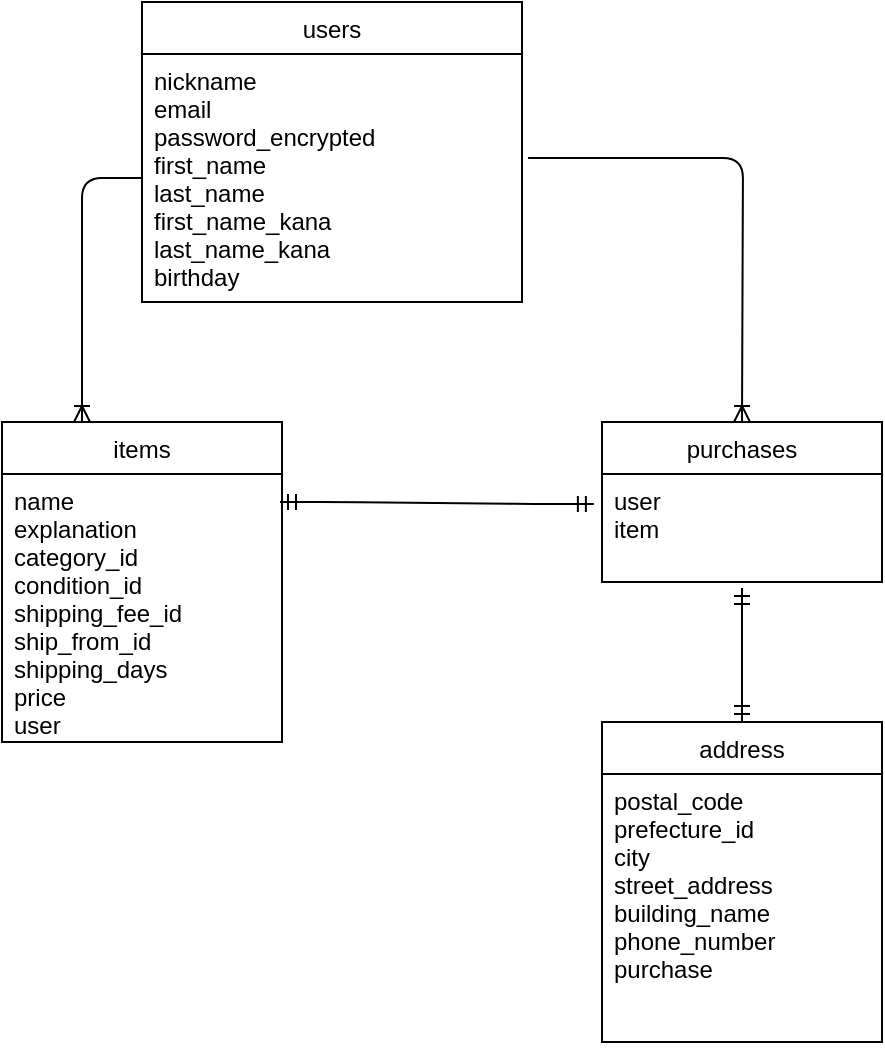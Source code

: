 <mxfile>
    <diagram id="3hfSg-PMopoJMdZvIyub" name="ページ1">
        <mxGraphModel dx="615" dy="580" grid="1" gridSize="10" guides="1" tooltips="1" connect="1" arrows="1" fold="1" page="1" pageScale="1" pageWidth="827" pageHeight="1169" math="0" shadow="0">
            <root>
                <mxCell id="0"/>
                <mxCell id="1" parent="0"/>
                <mxCell id="2" value="users" style="swimlane;fontStyle=0;childLayout=stackLayout;horizontal=1;startSize=26;horizontalStack=0;resizeParent=1;resizeParentMax=0;resizeLast=0;collapsible=1;marginBottom=0;" parent="1" vertex="1">
                    <mxGeometry x="170" y="80" width="190" height="150" as="geometry">
                        <mxRectangle x="170" y="80" width="60" height="26" as="alternateBounds"/>
                    </mxGeometry>
                </mxCell>
                <mxCell id="93" value="nickname&#10;email&#10;password_encrypted&#10;first_name&#10;last_name&#10;first_name_kana&#10;last_name_kana&#10;birthday" style="text;strokeColor=none;fillColor=none;align=left;verticalAlign=top;spacingLeft=4;spacingRight=4;overflow=hidden;rotatable=0;points=[[0,0.5],[1,0.5]];portConstraint=eastwest;spacingTop=0;spacingBottom=0;" parent="2" vertex="1">
                    <mxGeometry y="26" width="190" height="124" as="geometry"/>
                </mxCell>
                <mxCell id="42" value="items" style="swimlane;fontStyle=0;childLayout=stackLayout;horizontal=1;startSize=26;horizontalStack=0;resizeParent=1;resizeParentMax=0;resizeLast=0;collapsible=1;marginBottom=0;" parent="1" vertex="1">
                    <mxGeometry x="100" y="290" width="140" height="160" as="geometry"/>
                </mxCell>
                <mxCell id="43" value="name&#10;explanation&#10;category_id&#10;condition_id&#10;shipping_fee_id&#10;ship_from_id&#10;shipping_days&#10;price&#10;user" style="text;strokeColor=none;fillColor=none;align=left;verticalAlign=top;spacingLeft=4;spacingRight=4;overflow=hidden;rotatable=0;points=[[0,0.5],[1,0.5]];portConstraint=eastwest;" parent="42" vertex="1">
                    <mxGeometry y="26" width="140" height="134" as="geometry"/>
                </mxCell>
                <mxCell id="112" value="" style="fontSize=12;html=1;endArrow=ERoneToMany;fontColor=#f0f0f0;exitX=1.016;exitY=0.419;exitDx=0;exitDy=0;exitPerimeter=0;edgeStyle=orthogonalEdgeStyle;" parent="1" source="93" edge="1">
                    <mxGeometry width="100" height="100" relative="1" as="geometry">
                        <mxPoint x="410" y="320" as="sourcePoint"/>
                        <mxPoint x="470" y="290" as="targetPoint"/>
                    </mxGeometry>
                </mxCell>
                <mxCell id="113" value="" style="fontSize=12;html=1;endArrow=ERoneToMany;fontColor=#f0f0f0;exitX=0;exitY=0.5;exitDx=0;exitDy=0;edgeStyle=elbowEdgeStyle;elbow=vertical;" parent="1" source="93" edge="1">
                    <mxGeometry width="100" height="100" relative="1" as="geometry">
                        <mxPoint x="390" y="150" as="sourcePoint"/>
                        <mxPoint x="140" y="290" as="targetPoint"/>
                        <Array as="points">
                            <mxPoint x="130" y="168"/>
                        </Array>
                    </mxGeometry>
                </mxCell>
                <mxCell id="122" value="address" style="swimlane;fontStyle=0;childLayout=stackLayout;horizontal=1;startSize=26;horizontalStack=0;resizeParent=1;resizeParentMax=0;resizeLast=0;collapsible=1;marginBottom=0;" parent="1" vertex="1">
                    <mxGeometry x="400" y="440" width="140" height="160" as="geometry"/>
                </mxCell>
                <mxCell id="123" value="postal_code&#10;prefecture_id&#10;city&#10;street_address&#10;building_name&#10;phone_number&#10;purchase" style="text;strokeColor=none;fillColor=none;align=left;verticalAlign=top;spacingLeft=4;spacingRight=4;overflow=hidden;rotatable=0;points=[[0,0.5],[1,0.5]];portConstraint=eastwest;" parent="122" vertex="1">
                    <mxGeometry y="26" width="140" height="134" as="geometry"/>
                </mxCell>
                <mxCell id="125" value="purchases" style="swimlane;fontStyle=0;childLayout=stackLayout;horizontal=1;startSize=26;horizontalStack=0;resizeParent=1;resizeParentMax=0;resizeLast=0;collapsible=1;marginBottom=0;" parent="1" vertex="1">
                    <mxGeometry x="400" y="290" width="140" height="80" as="geometry"/>
                </mxCell>
                <mxCell id="126" value="user&#10;item" style="text;strokeColor=none;fillColor=none;align=left;verticalAlign=top;spacingLeft=4;spacingRight=4;overflow=hidden;rotatable=0;points=[[0,0.5],[1,0.5]];portConstraint=eastwest;" parent="125" vertex="1">
                    <mxGeometry y="26" width="140" height="54" as="geometry"/>
                </mxCell>
                <mxCell id="128" value="" style="fontSize=12;html=1;endArrow=ERmandOne;startArrow=ERmandOne;entryX=0.5;entryY=0;entryDx=0;entryDy=0;" parent="1" target="122" edge="1">
                    <mxGeometry width="100" height="100" relative="1" as="geometry">
                        <mxPoint x="470" y="373" as="sourcePoint"/>
                        <mxPoint x="690" y="460" as="targetPoint"/>
                    </mxGeometry>
                </mxCell>
                <mxCell id="129" value="" style="edgeStyle=entityRelationEdgeStyle;fontSize=12;html=1;endArrow=ERmandOne;startArrow=ERmandOne;entryX=-0.029;entryY=0.278;entryDx=0;entryDy=0;entryPerimeter=0;" parent="1" target="126" edge="1">
                    <mxGeometry width="100" height="100" relative="1" as="geometry">
                        <mxPoint x="239" y="330" as="sourcePoint"/>
                        <mxPoint x="440" y="300" as="targetPoint"/>
                    </mxGeometry>
                </mxCell>
            </root>
        </mxGraphModel>
    </diagram>
</mxfile>